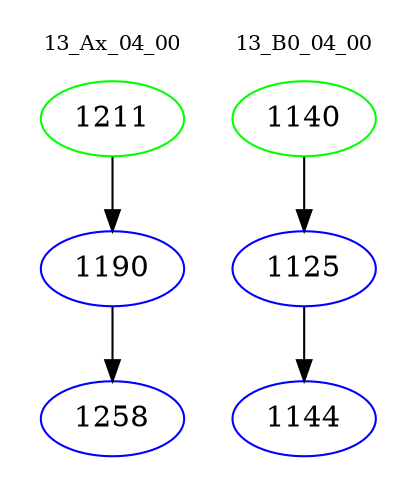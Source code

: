 digraph{
subgraph cluster_0 {
color = white
label = "13_Ax_04_00";
fontsize=10;
T0_1211 [label="1211", color="green"]
T0_1211 -> T0_1190 [color="black"]
T0_1190 [label="1190", color="blue"]
T0_1190 -> T0_1258 [color="black"]
T0_1258 [label="1258", color="blue"]
}
subgraph cluster_1 {
color = white
label = "13_B0_04_00";
fontsize=10;
T1_1140 [label="1140", color="green"]
T1_1140 -> T1_1125 [color="black"]
T1_1125 [label="1125", color="blue"]
T1_1125 -> T1_1144 [color="black"]
T1_1144 [label="1144", color="blue"]
}
}

